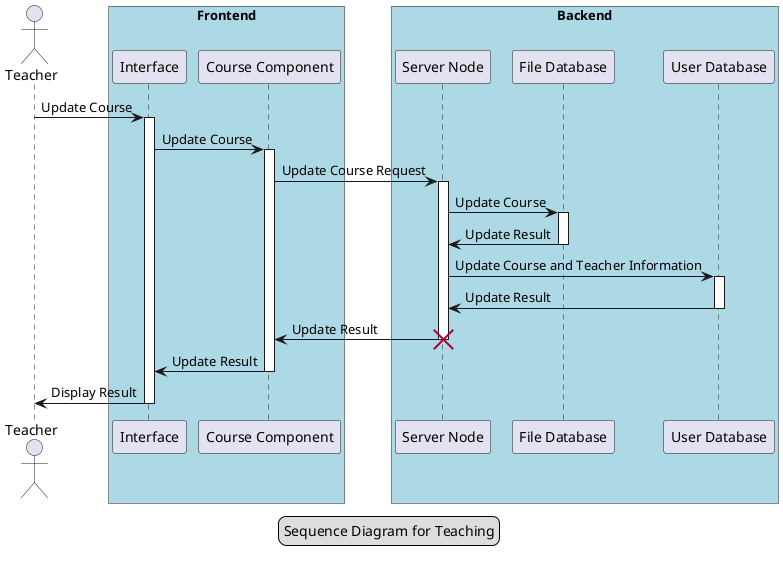 ' 课程教师向服务器发出指定课程加入指定学习者的请求，服务器在数据库中将学习者与该课程关联起来，之后学习者发出拉取已参与课程请求，服务器将检索数据库并将相应课程发往浏览器。
' @startuml
' ' left to right direction
' actor teacher as te
' package Frontend {
'     usecase "Interface" as inter
'     usecase "Course Component" as cc
' }
' package Backend {
'   usecase "User Database" as ud
'   usecase "File Database" as fd
'   usecase "Server Node" as sn
' }
' te --> inter: "Update Course"
' inter --> cc: "Update Course"
' cc --> sn: "Updating Course Request"
' sn --> ud: "Update Course and Student Information"
' sn --> fd: "Update Course"
' fd --> sn: "Update Result"
' ud --> sn: "Update Result"
' sn --> cc: "Update Result"
' cc --> inter: "Update Result"
' inter --> te: "Display Result"
' @enduml

@startuml
' skinparam backgroundColor #EEEBDC
' skinparam handwritten true


' skinparam box {
'   backgroundColor #LightBlue
' }

' skinparam sequence {
' ArrowColor DeepSkyBlue
' ActorBorderColor DeepSkyBlue
' LifeLineBorderColor blue
' LifeLineBackgroundColor #A9DCDF

' ParticipantBorderColor DeepSkyBlue
' ParticipantBackgroundColor DodgerBlue
' ParticipantFontName Impact
' ParticipantFontSize 17
' ParticipantFontColor #A9DCDF

' ActorBackgroundColor aqua
' ActorFontColor DeepSkyBlue
' ActorFontSize 17
' ActorFontName Aapex
' }

actor Teacher
box "Frontend" #LightBlue
participant "Interface" as A
participant "Course Component" as B
end box
box "Backend" #LightBlue
participant "Server Node" as C
participant "File Database" as D
participant "User Database" as E
end box
' participant "Last Class" as C

Teacher -> A: Update Course
activate A

A -> B: Update Course
activate B

B -> C: Update Course Request
activate C

C -> D: Update Course
activate D

D -> C: Update Result
deactivate D

C -> E: Update Course and Teacher Information
activate E

E -> C: Update Result
deactivate E

C -> B: Update Result
destroy C

B -> A: Update Result
deactivate B

A -> Teacher: Display Result
deactivate A

legend center
Sequence Diagram for Teaching
endlegend
@enduml